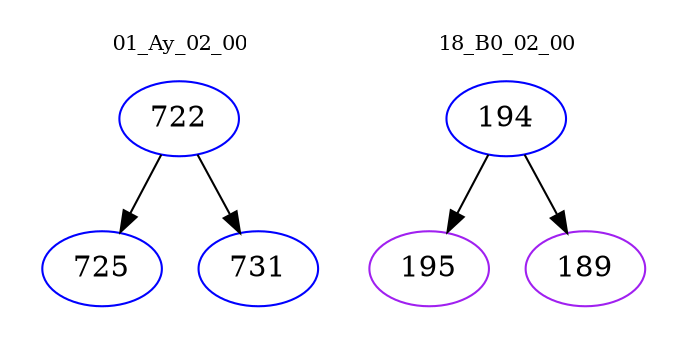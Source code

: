 digraph{
subgraph cluster_0 {
color = white
label = "01_Ay_02_00";
fontsize=10;
T0_722 [label="722", color="blue"]
T0_722 -> T0_725 [color="black"]
T0_725 [label="725", color="blue"]
T0_722 -> T0_731 [color="black"]
T0_731 [label="731", color="blue"]
}
subgraph cluster_1 {
color = white
label = "18_B0_02_00";
fontsize=10;
T1_194 [label="194", color="blue"]
T1_194 -> T1_195 [color="black"]
T1_195 [label="195", color="purple"]
T1_194 -> T1_189 [color="black"]
T1_189 [label="189", color="purple"]
}
}
